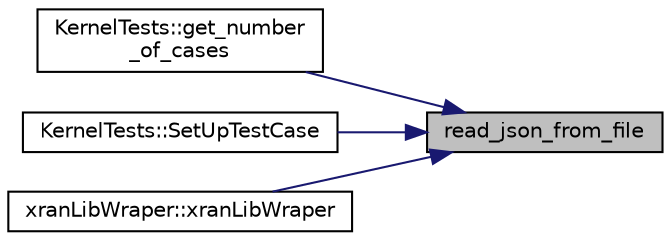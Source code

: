 digraph "read_json_from_file"
{
 // LATEX_PDF_SIZE
  edge [fontname="Helvetica",fontsize="10",labelfontname="Helvetica",labelfontsize="10"];
  node [fontname="Helvetica",fontsize="10",shape=record];
  rankdir="RL";
  Node1 [label="read_json_from_file",height=0.2,width=0.4,color="black", fillcolor="grey75", style="filled", fontcolor="black",tooltip="Read JSON from the given file."];
  Node1 -> Node2 [dir="back",color="midnightblue",fontsize="10",style="solid",fontname="Helvetica"];
  Node2 [label="KernelTests::get_number\l_of_cases",height=0.2,width=0.4,color="black", fillcolor="white", style="filled",URL="$class_kernel_tests.html#a6157ff083be863bba0a7804cd1788d96",tooltip=" "];
  Node1 -> Node3 [dir="back",color="midnightblue",fontsize="10",style="solid",fontname="Helvetica"];
  Node3 [label="KernelTests::SetUpTestCase",height=0.2,width=0.4,color="black", fillcolor="white", style="filled",URL="$class_kernel_tests.html#aad8181b222f27240e9f07dcb6e620fa3",tooltip=" "];
  Node1 -> Node4 [dir="back",color="midnightblue",fontsize="10",style="solid",fontname="Helvetica"];
  Node4 [label="xranLibWraper::xranLibWraper",height=0.2,width=0.4,color="black", fillcolor="white", style="filled",URL="$classxran_lib_wraper.html#a2e64fc338fcfaac25af91aae564777fa",tooltip=" "];
}

